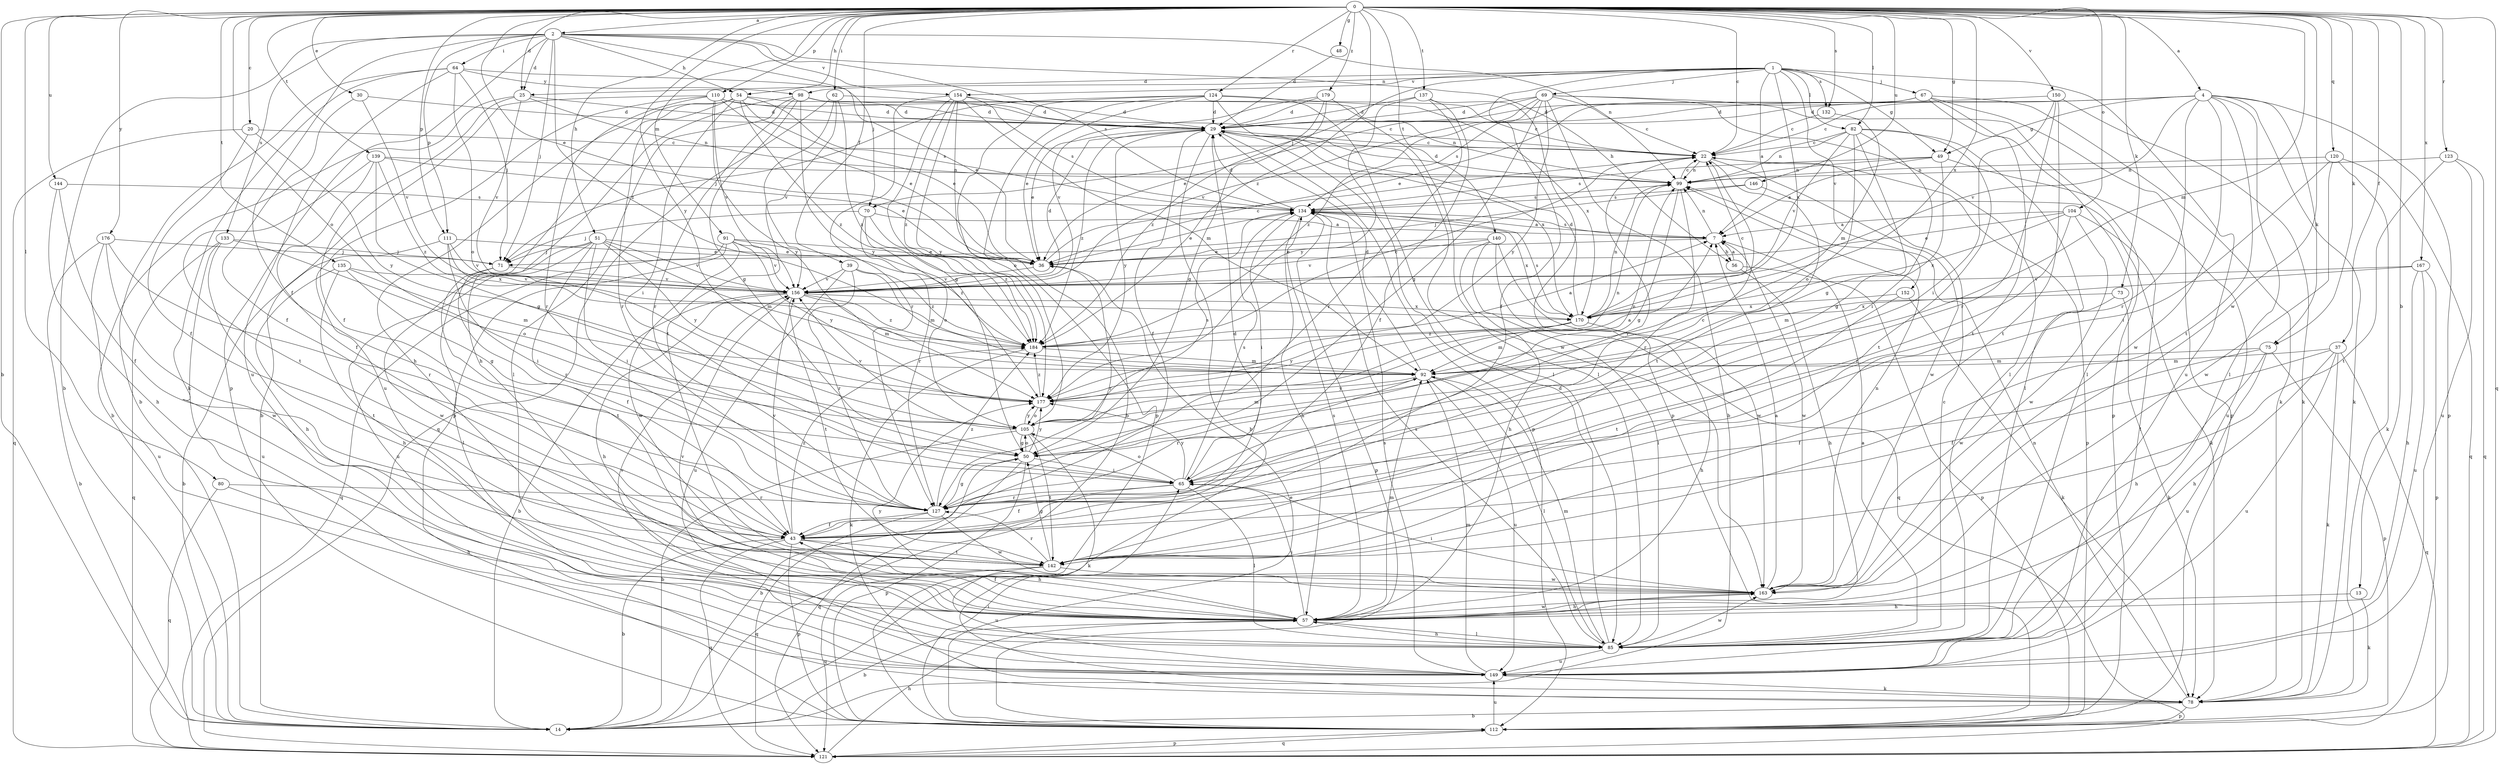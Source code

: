 strict digraph  {
0;
1;
2;
4;
7;
13;
14;
20;
22;
25;
29;
30;
36;
37;
39;
43;
48;
49;
50;
51;
54;
56;
57;
62;
64;
65;
67;
69;
70;
71;
73;
75;
78;
80;
82;
85;
91;
92;
98;
99;
104;
105;
110;
111;
112;
120;
121;
123;
124;
127;
132;
133;
134;
135;
137;
139;
140;
142;
144;
146;
149;
150;
152;
154;
156;
163;
167;
170;
176;
177;
179;
184;
0 -> 2  [label=a];
0 -> 4  [label=a];
0 -> 13  [label=b];
0 -> 14  [label=b];
0 -> 20  [label=c];
0 -> 22  [label=c];
0 -> 25  [label=d];
0 -> 30  [label=e];
0 -> 36  [label=e];
0 -> 37  [label=f];
0 -> 39  [label=f];
0 -> 48  [label=g];
0 -> 49  [label=g];
0 -> 51  [label=h];
0 -> 54  [label=h];
0 -> 62  [label=i];
0 -> 73  [label=k];
0 -> 75  [label=k];
0 -> 80  [label=l];
0 -> 82  [label=l];
0 -> 91  [label=m];
0 -> 92  [label=m];
0 -> 104  [label=o];
0 -> 105  [label=o];
0 -> 110  [label=p];
0 -> 111  [label=p];
0 -> 120  [label=q];
0 -> 121  [label=q];
0 -> 123  [label=r];
0 -> 124  [label=r];
0 -> 132  [label=s];
0 -> 135  [label=t];
0 -> 137  [label=t];
0 -> 139  [label=t];
0 -> 140  [label=t];
0 -> 144  [label=u];
0 -> 146  [label=u];
0 -> 150  [label=v];
0 -> 163  [label=w];
0 -> 167  [label=x];
0 -> 170  [label=x];
0 -> 176  [label=y];
0 -> 177  [label=y];
0 -> 179  [label=z];
0 -> 184  [label=z];
1 -> 7  [label=a];
1 -> 25  [label=d];
1 -> 43  [label=f];
1 -> 49  [label=g];
1 -> 67  [label=j];
1 -> 69  [label=j];
1 -> 70  [label=j];
1 -> 82  [label=l];
1 -> 98  [label=n];
1 -> 132  [label=s];
1 -> 149  [label=u];
1 -> 152  [label=v];
1 -> 154  [label=v];
1 -> 170  [label=x];
2 -> 14  [label=b];
2 -> 25  [label=d];
2 -> 43  [label=f];
2 -> 54  [label=h];
2 -> 56  [label=h];
2 -> 64  [label=i];
2 -> 70  [label=j];
2 -> 71  [label=j];
2 -> 99  [label=n];
2 -> 111  [label=p];
2 -> 112  [label=p];
2 -> 133  [label=s];
2 -> 134  [label=s];
2 -> 154  [label=v];
2 -> 184  [label=z];
4 -> 22  [label=c];
4 -> 29  [label=d];
4 -> 49  [label=g];
4 -> 75  [label=k];
4 -> 78  [label=k];
4 -> 85  [label=l];
4 -> 112  [label=p];
4 -> 127  [label=r];
4 -> 142  [label=t];
4 -> 156  [label=v];
4 -> 163  [label=w];
7 -> 36  [label=e];
7 -> 56  [label=h];
7 -> 99  [label=n];
7 -> 134  [label=s];
7 -> 163  [label=w];
13 -> 57  [label=h];
13 -> 78  [label=k];
20 -> 22  [label=c];
20 -> 43  [label=f];
20 -> 121  [label=q];
20 -> 177  [label=y];
22 -> 99  [label=n];
22 -> 112  [label=p];
22 -> 127  [label=r];
22 -> 142  [label=t];
22 -> 163  [label=w];
25 -> 14  [label=b];
25 -> 29  [label=d];
25 -> 43  [label=f];
25 -> 99  [label=n];
25 -> 156  [label=v];
29 -> 14  [label=b];
29 -> 22  [label=c];
29 -> 36  [label=e];
29 -> 43  [label=f];
29 -> 112  [label=p];
29 -> 170  [label=x];
29 -> 177  [label=y];
29 -> 184  [label=z];
30 -> 29  [label=d];
30 -> 43  [label=f];
30 -> 156  [label=v];
36 -> 22  [label=c];
36 -> 127  [label=r];
36 -> 156  [label=v];
37 -> 43  [label=f];
37 -> 57  [label=h];
37 -> 78  [label=k];
37 -> 92  [label=m];
37 -> 121  [label=q];
37 -> 149  [label=u];
39 -> 92  [label=m];
39 -> 127  [label=r];
39 -> 149  [label=u];
39 -> 156  [label=v];
39 -> 184  [label=z];
43 -> 14  [label=b];
43 -> 29  [label=d];
43 -> 57  [label=h];
43 -> 112  [label=p];
43 -> 121  [label=q];
43 -> 142  [label=t];
43 -> 156  [label=v];
43 -> 184  [label=z];
48 -> 29  [label=d];
49 -> 7  [label=a];
49 -> 50  [label=g];
49 -> 99  [label=n];
49 -> 134  [label=s];
49 -> 149  [label=u];
50 -> 14  [label=b];
50 -> 65  [label=i];
50 -> 105  [label=o];
50 -> 112  [label=p];
50 -> 121  [label=q];
50 -> 177  [label=y];
51 -> 36  [label=e];
51 -> 65  [label=i];
51 -> 71  [label=j];
51 -> 92  [label=m];
51 -> 127  [label=r];
51 -> 149  [label=u];
51 -> 156  [label=v];
51 -> 163  [label=w];
51 -> 177  [label=y];
54 -> 29  [label=d];
54 -> 36  [label=e];
54 -> 57  [label=h];
54 -> 65  [label=i];
54 -> 112  [label=p];
54 -> 127  [label=r];
54 -> 134  [label=s];
54 -> 184  [label=z];
56 -> 7  [label=a];
56 -> 57  [label=h];
56 -> 112  [label=p];
57 -> 14  [label=b];
57 -> 43  [label=f];
57 -> 65  [label=i];
57 -> 85  [label=l];
57 -> 92  [label=m];
57 -> 134  [label=s];
57 -> 156  [label=v];
57 -> 163  [label=w];
57 -> 177  [label=y];
62 -> 29  [label=d];
62 -> 121  [label=q];
62 -> 142  [label=t];
62 -> 156  [label=v];
62 -> 184  [label=z];
64 -> 14  [label=b];
64 -> 36  [label=e];
64 -> 71  [label=j];
64 -> 78  [label=k];
64 -> 105  [label=o];
64 -> 149  [label=u];
64 -> 98  [label=y];
65 -> 22  [label=c];
65 -> 43  [label=f];
65 -> 85  [label=l];
65 -> 105  [label=o];
65 -> 127  [label=r];
65 -> 134  [label=s];
65 -> 177  [label=y];
67 -> 29  [label=d];
67 -> 36  [label=e];
67 -> 78  [label=k];
67 -> 85  [label=l];
67 -> 112  [label=p];
67 -> 134  [label=s];
67 -> 142  [label=t];
69 -> 14  [label=b];
69 -> 22  [label=c];
69 -> 29  [label=d];
69 -> 36  [label=e];
69 -> 50  [label=g];
69 -> 85  [label=l];
69 -> 112  [label=p];
69 -> 156  [label=v];
69 -> 177  [label=y];
69 -> 184  [label=z];
70 -> 7  [label=a];
70 -> 71  [label=j];
70 -> 105  [label=o];
70 -> 127  [label=r];
70 -> 184  [label=z];
71 -> 43  [label=f];
71 -> 142  [label=t];
71 -> 156  [label=v];
73 -> 78  [label=k];
73 -> 163  [label=w];
73 -> 170  [label=x];
75 -> 43  [label=f];
75 -> 57  [label=h];
75 -> 92  [label=m];
75 -> 112  [label=p];
75 -> 149  [label=u];
78 -> 14  [label=b];
78 -> 99  [label=n];
78 -> 112  [label=p];
80 -> 57  [label=h];
80 -> 121  [label=q];
80 -> 127  [label=r];
82 -> 22  [label=c];
82 -> 50  [label=g];
82 -> 65  [label=i];
82 -> 85  [label=l];
82 -> 99  [label=n];
82 -> 105  [label=o];
82 -> 142  [label=t];
82 -> 156  [label=v];
85 -> 7  [label=a];
85 -> 22  [label=c];
85 -> 29  [label=d];
85 -> 57  [label=h];
85 -> 92  [label=m];
85 -> 134  [label=s];
85 -> 149  [label=u];
85 -> 156  [label=v];
85 -> 163  [label=w];
91 -> 36  [label=e];
91 -> 85  [label=l];
91 -> 121  [label=q];
91 -> 156  [label=v];
91 -> 163  [label=w];
91 -> 177  [label=y];
91 -> 184  [label=z];
92 -> 29  [label=d];
92 -> 85  [label=l];
92 -> 127  [label=r];
92 -> 149  [label=u];
92 -> 177  [label=y];
98 -> 22  [label=c];
98 -> 29  [label=d];
98 -> 50  [label=g];
98 -> 57  [label=h];
98 -> 85  [label=l];
98 -> 99  [label=n];
98 -> 127  [label=r];
98 -> 177  [label=y];
99 -> 22  [label=c];
99 -> 29  [label=d];
99 -> 50  [label=g];
99 -> 127  [label=r];
99 -> 134  [label=s];
104 -> 7  [label=a];
104 -> 36  [label=e];
104 -> 85  [label=l];
104 -> 127  [label=r];
104 -> 163  [label=w];
104 -> 170  [label=x];
105 -> 14  [label=b];
105 -> 50  [label=g];
105 -> 78  [label=k];
105 -> 92  [label=m];
105 -> 99  [label=n];
105 -> 134  [label=s];
105 -> 142  [label=t];
105 -> 156  [label=v];
105 -> 177  [label=y];
110 -> 14  [label=b];
110 -> 22  [label=c];
110 -> 29  [label=d];
110 -> 36  [label=e];
110 -> 127  [label=r];
110 -> 149  [label=u];
110 -> 156  [label=v];
110 -> 177  [label=y];
111 -> 14  [label=b];
111 -> 36  [label=e];
111 -> 65  [label=i];
111 -> 156  [label=v];
111 -> 170  [label=x];
112 -> 36  [label=e];
112 -> 65  [label=i];
112 -> 121  [label=q];
112 -> 149  [label=u];
120 -> 65  [label=i];
120 -> 78  [label=k];
120 -> 99  [label=n];
120 -> 121  [label=q];
120 -> 163  [label=w];
121 -> 57  [label=h];
121 -> 112  [label=p];
123 -> 99  [label=n];
123 -> 121  [label=q];
123 -> 142  [label=t];
123 -> 149  [label=u];
124 -> 14  [label=b];
124 -> 29  [label=d];
124 -> 36  [label=e];
124 -> 71  [label=j];
124 -> 85  [label=l];
124 -> 105  [label=o];
124 -> 163  [label=w];
124 -> 170  [label=x];
127 -> 43  [label=f];
127 -> 50  [label=g];
127 -> 121  [label=q];
127 -> 163  [label=w];
127 -> 184  [label=z];
132 -> 22  [label=c];
132 -> 92  [label=m];
133 -> 57  [label=h];
133 -> 71  [label=j];
133 -> 105  [label=o];
133 -> 121  [label=q];
133 -> 149  [label=u];
134 -> 7  [label=a];
134 -> 29  [label=d];
134 -> 36  [label=e];
134 -> 57  [label=h];
134 -> 65  [label=i];
134 -> 112  [label=p];
134 -> 170  [label=x];
135 -> 50  [label=g];
135 -> 57  [label=h];
135 -> 92  [label=m];
135 -> 142  [label=t];
135 -> 156  [label=v];
137 -> 29  [label=d];
137 -> 43  [label=f];
137 -> 112  [label=p];
137 -> 127  [label=r];
137 -> 177  [label=y];
139 -> 36  [label=e];
139 -> 43  [label=f];
139 -> 50  [label=g];
139 -> 99  [label=n];
139 -> 142  [label=t];
139 -> 184  [label=z];
140 -> 36  [label=e];
140 -> 57  [label=h];
140 -> 85  [label=l];
140 -> 121  [label=q];
140 -> 156  [label=v];
140 -> 163  [label=w];
142 -> 50  [label=g];
142 -> 121  [label=q];
142 -> 127  [label=r];
142 -> 149  [label=u];
142 -> 163  [label=w];
144 -> 43  [label=f];
144 -> 57  [label=h];
144 -> 134  [label=s];
146 -> 71  [label=j];
146 -> 78  [label=k];
146 -> 134  [label=s];
149 -> 78  [label=k];
149 -> 92  [label=m];
149 -> 134  [label=s];
150 -> 29  [label=d];
150 -> 65  [label=i];
150 -> 78  [label=k];
150 -> 127  [label=r];
150 -> 142  [label=t];
152 -> 78  [label=k];
152 -> 142  [label=t];
152 -> 170  [label=x];
154 -> 29  [label=d];
154 -> 50  [label=g];
154 -> 92  [label=m];
154 -> 112  [label=p];
154 -> 127  [label=r];
154 -> 134  [label=s];
154 -> 177  [label=y];
154 -> 184  [label=z];
156 -> 14  [label=b];
156 -> 29  [label=d];
156 -> 57  [label=h];
156 -> 92  [label=m];
156 -> 142  [label=t];
156 -> 170  [label=x];
156 -> 184  [label=z];
163 -> 7  [label=a];
163 -> 57  [label=h];
163 -> 65  [label=i];
163 -> 99  [label=n];
167 -> 57  [label=h];
167 -> 92  [label=m];
167 -> 112  [label=p];
167 -> 149  [label=u];
167 -> 156  [label=v];
170 -> 22  [label=c];
170 -> 29  [label=d];
170 -> 57  [label=h];
170 -> 92  [label=m];
170 -> 99  [label=n];
170 -> 134  [label=s];
170 -> 177  [label=y];
170 -> 184  [label=z];
176 -> 14  [label=b];
176 -> 71  [label=j];
176 -> 127  [label=r];
176 -> 149  [label=u];
176 -> 163  [label=w];
177 -> 7  [label=a];
177 -> 99  [label=n];
177 -> 105  [label=o];
177 -> 184  [label=z];
179 -> 29  [label=d];
179 -> 50  [label=g];
179 -> 85  [label=l];
179 -> 156  [label=v];
179 -> 184  [label=z];
184 -> 7  [label=a];
184 -> 22  [label=c];
184 -> 78  [label=k];
184 -> 92  [label=m];
}
